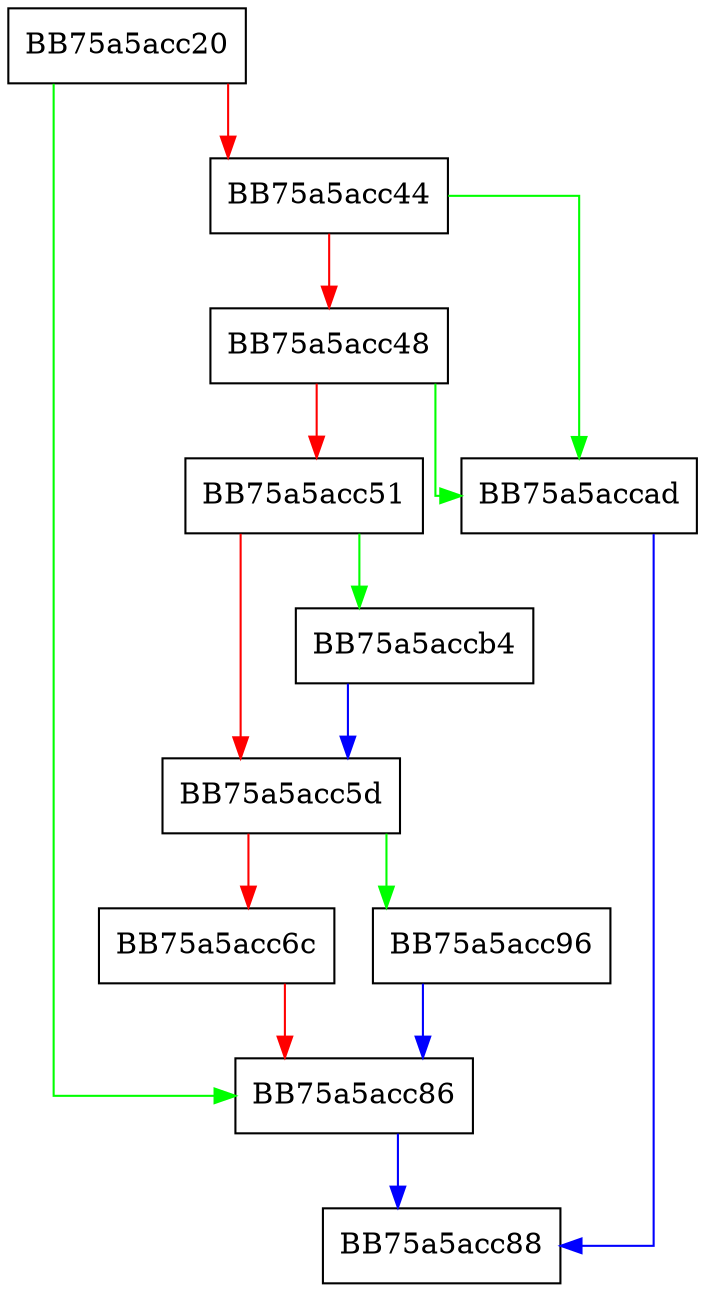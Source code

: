 digraph GenericRegExpNdatCallback {
  node [shape="box"];
  graph [splines=ortho];
  BB75a5acc20 -> BB75a5acc86 [color="green"];
  BB75a5acc20 -> BB75a5acc44 [color="red"];
  BB75a5acc44 -> BB75a5accad [color="green"];
  BB75a5acc44 -> BB75a5acc48 [color="red"];
  BB75a5acc48 -> BB75a5accad [color="green"];
  BB75a5acc48 -> BB75a5acc51 [color="red"];
  BB75a5acc51 -> BB75a5accb4 [color="green"];
  BB75a5acc51 -> BB75a5acc5d [color="red"];
  BB75a5acc5d -> BB75a5acc96 [color="green"];
  BB75a5acc5d -> BB75a5acc6c [color="red"];
  BB75a5acc6c -> BB75a5acc86 [color="red"];
  BB75a5acc86 -> BB75a5acc88 [color="blue"];
  BB75a5acc96 -> BB75a5acc86 [color="blue"];
  BB75a5accad -> BB75a5acc88 [color="blue"];
  BB75a5accb4 -> BB75a5acc5d [color="blue"];
}